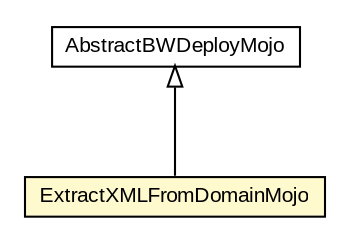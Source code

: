 #!/usr/local/bin/dot
#
# Class diagram 
# Generated by UMLGraph version R5_6-24-gf6e263 (http://www.umlgraph.org/)
#

digraph G {
	edge [fontname="arial",fontsize=10,labelfontname="arial",labelfontsize=10];
	node [fontname="arial",fontsize=10,shape=plaintext];
	nodesep=0.25;
	ranksep=0.5;
	// fr.fastconnect.factory.tibco.bw.maven.deployment.ExtractXMLFromDomainMojo
	c2216 [label=<<table title="fr.fastconnect.factory.tibco.bw.maven.deployment.ExtractXMLFromDomainMojo" border="0" cellborder="1" cellspacing="0" cellpadding="2" port="p" bgcolor="lemonChiffon" href="./ExtractXMLFromDomainMojo.html">
		<tr><td><table border="0" cellspacing="0" cellpadding="1">
<tr><td align="center" balign="center"> ExtractXMLFromDomainMojo </td></tr>
		</table></td></tr>
		</table>>, URL="./ExtractXMLFromDomainMojo.html", fontname="arial", fontcolor="black", fontsize=10.0];
	// fr.fastconnect.factory.tibco.bw.maven.deployment.AbstractBWDeployMojo
	c2219 [label=<<table title="fr.fastconnect.factory.tibco.bw.maven.deployment.AbstractBWDeployMojo" border="0" cellborder="1" cellspacing="0" cellpadding="2" port="p" href="./AbstractBWDeployMojo.html">
		<tr><td><table border="0" cellspacing="0" cellpadding="1">
<tr><td align="center" balign="center"> AbstractBWDeployMojo </td></tr>
		</table></td></tr>
		</table>>, URL="./AbstractBWDeployMojo.html", fontname="arial", fontcolor="black", fontsize=10.0];
	//fr.fastconnect.factory.tibco.bw.maven.deployment.ExtractXMLFromDomainMojo extends fr.fastconnect.factory.tibco.bw.maven.deployment.AbstractBWDeployMojo
	c2219:p -> c2216:p [dir=back,arrowtail=empty];
}

